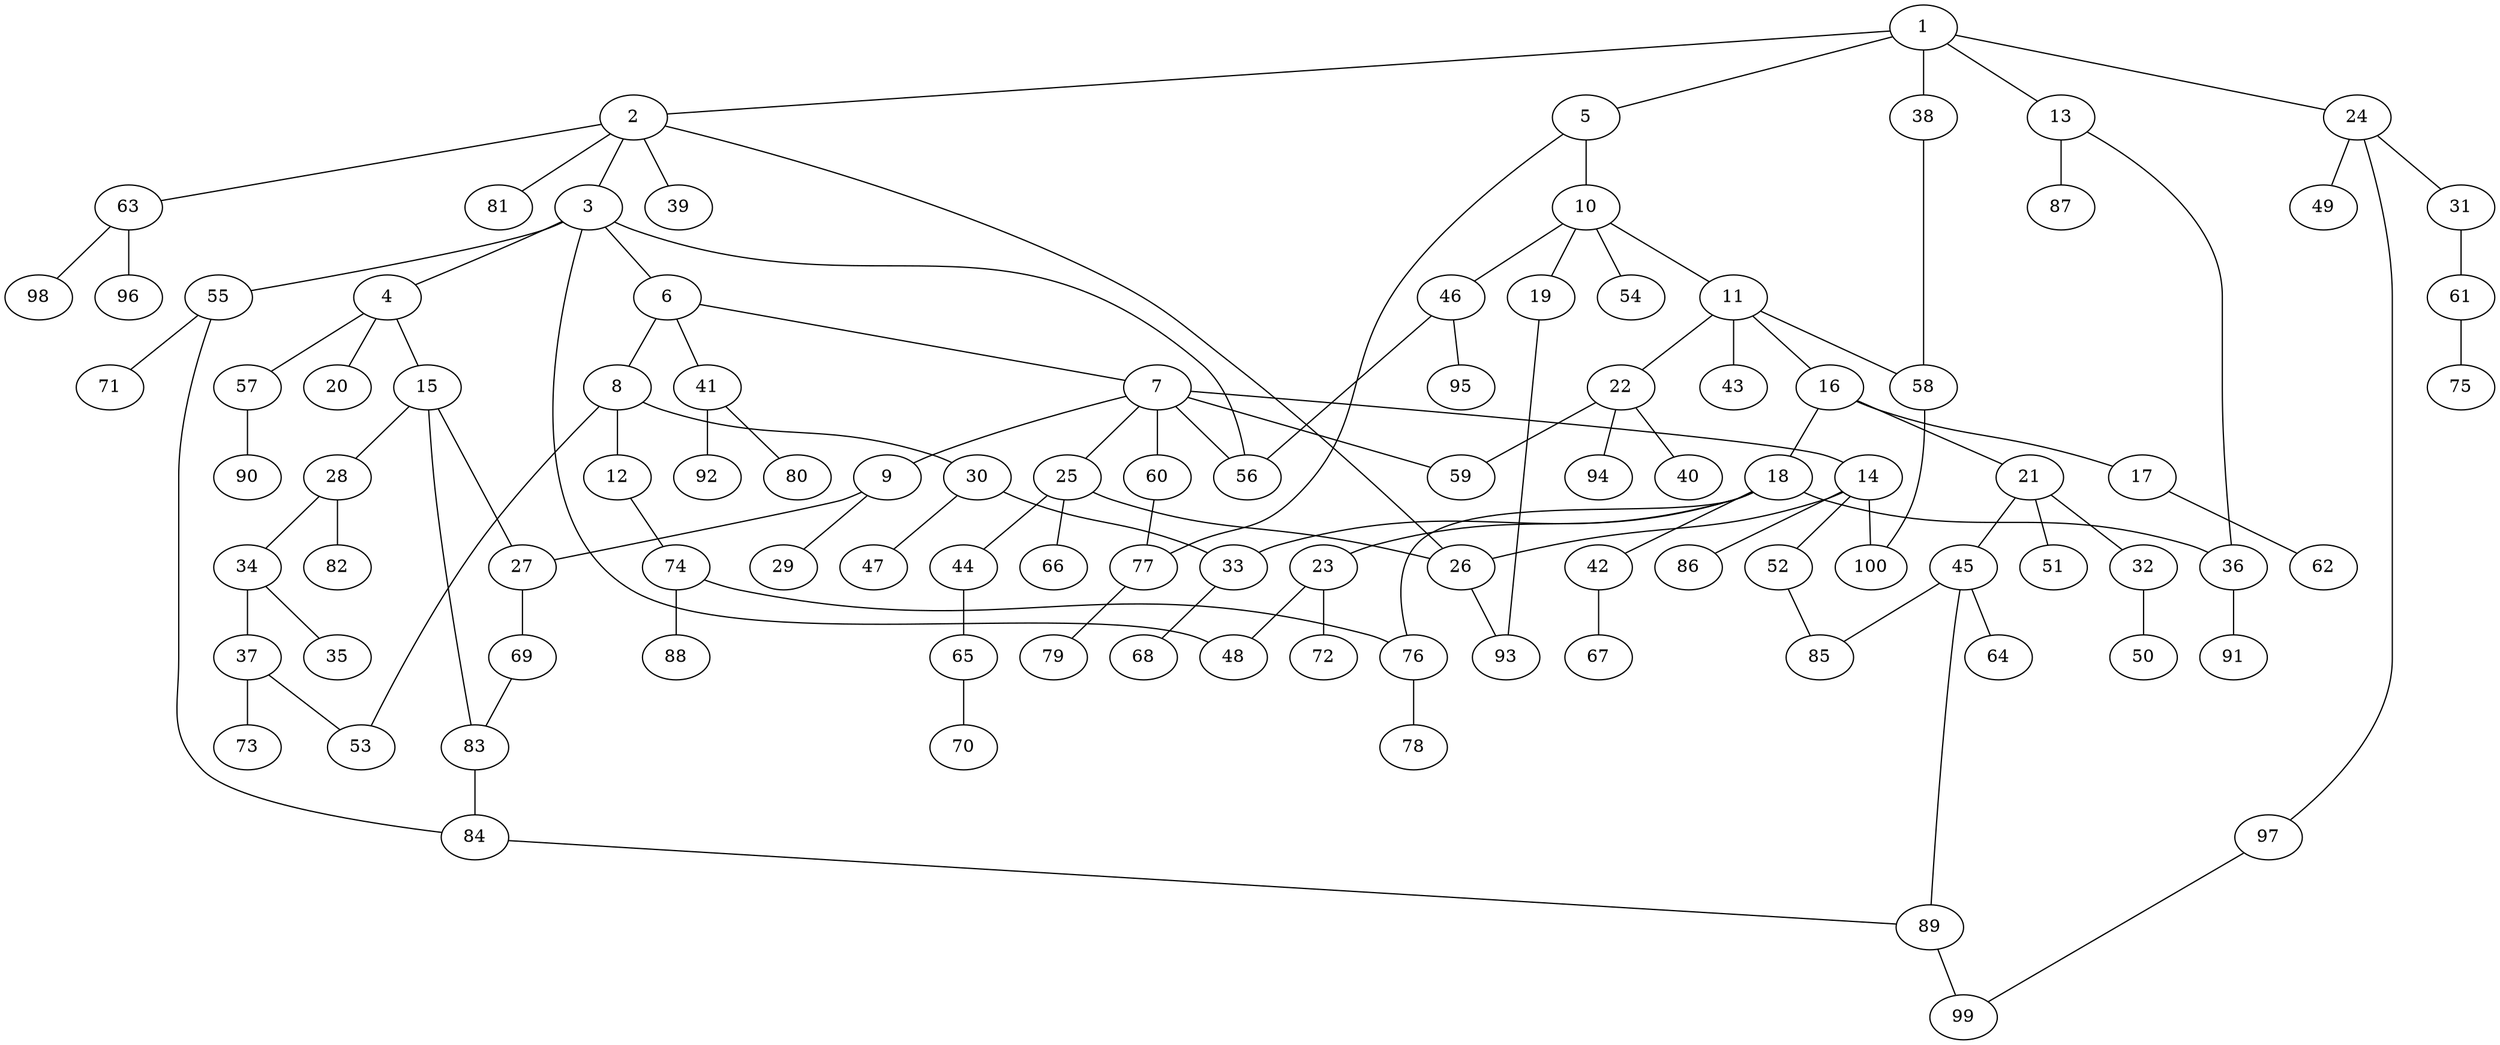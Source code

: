 graph graphname {1--2
1--5
1--13
1--24
1--38
2--3
2--26
2--39
2--63
2--81
3--4
3--6
3--48
3--55
3--56
4--15
4--20
4--57
5--10
5--77
6--7
6--8
6--41
7--9
7--14
7--25
7--56
7--59
7--60
8--12
8--30
8--53
9--27
9--29
10--11
10--19
10--46
10--54
11--16
11--22
11--43
11--58
12--74
13--36
13--87
14--26
14--52
14--86
14--100
15--27
15--28
15--83
16--17
16--18
16--21
17--62
18--23
18--33
18--36
18--42
18--76
19--93
21--32
21--45
21--51
22--40
22--59
22--94
23--48
23--72
24--31
24--49
24--97
25--26
25--44
25--66
26--93
27--69
28--34
28--82
30--33
30--47
31--61
32--50
33--68
34--35
34--37
36--91
37--53
37--73
38--58
41--80
41--92
42--67
44--65
45--64
45--85
45--89
46--56
46--95
52--85
55--71
55--84
57--90
58--100
60--77
61--75
63--96
63--98
65--70
69--83
74--76
74--88
76--78
77--79
83--84
84--89
89--99
97--99
}